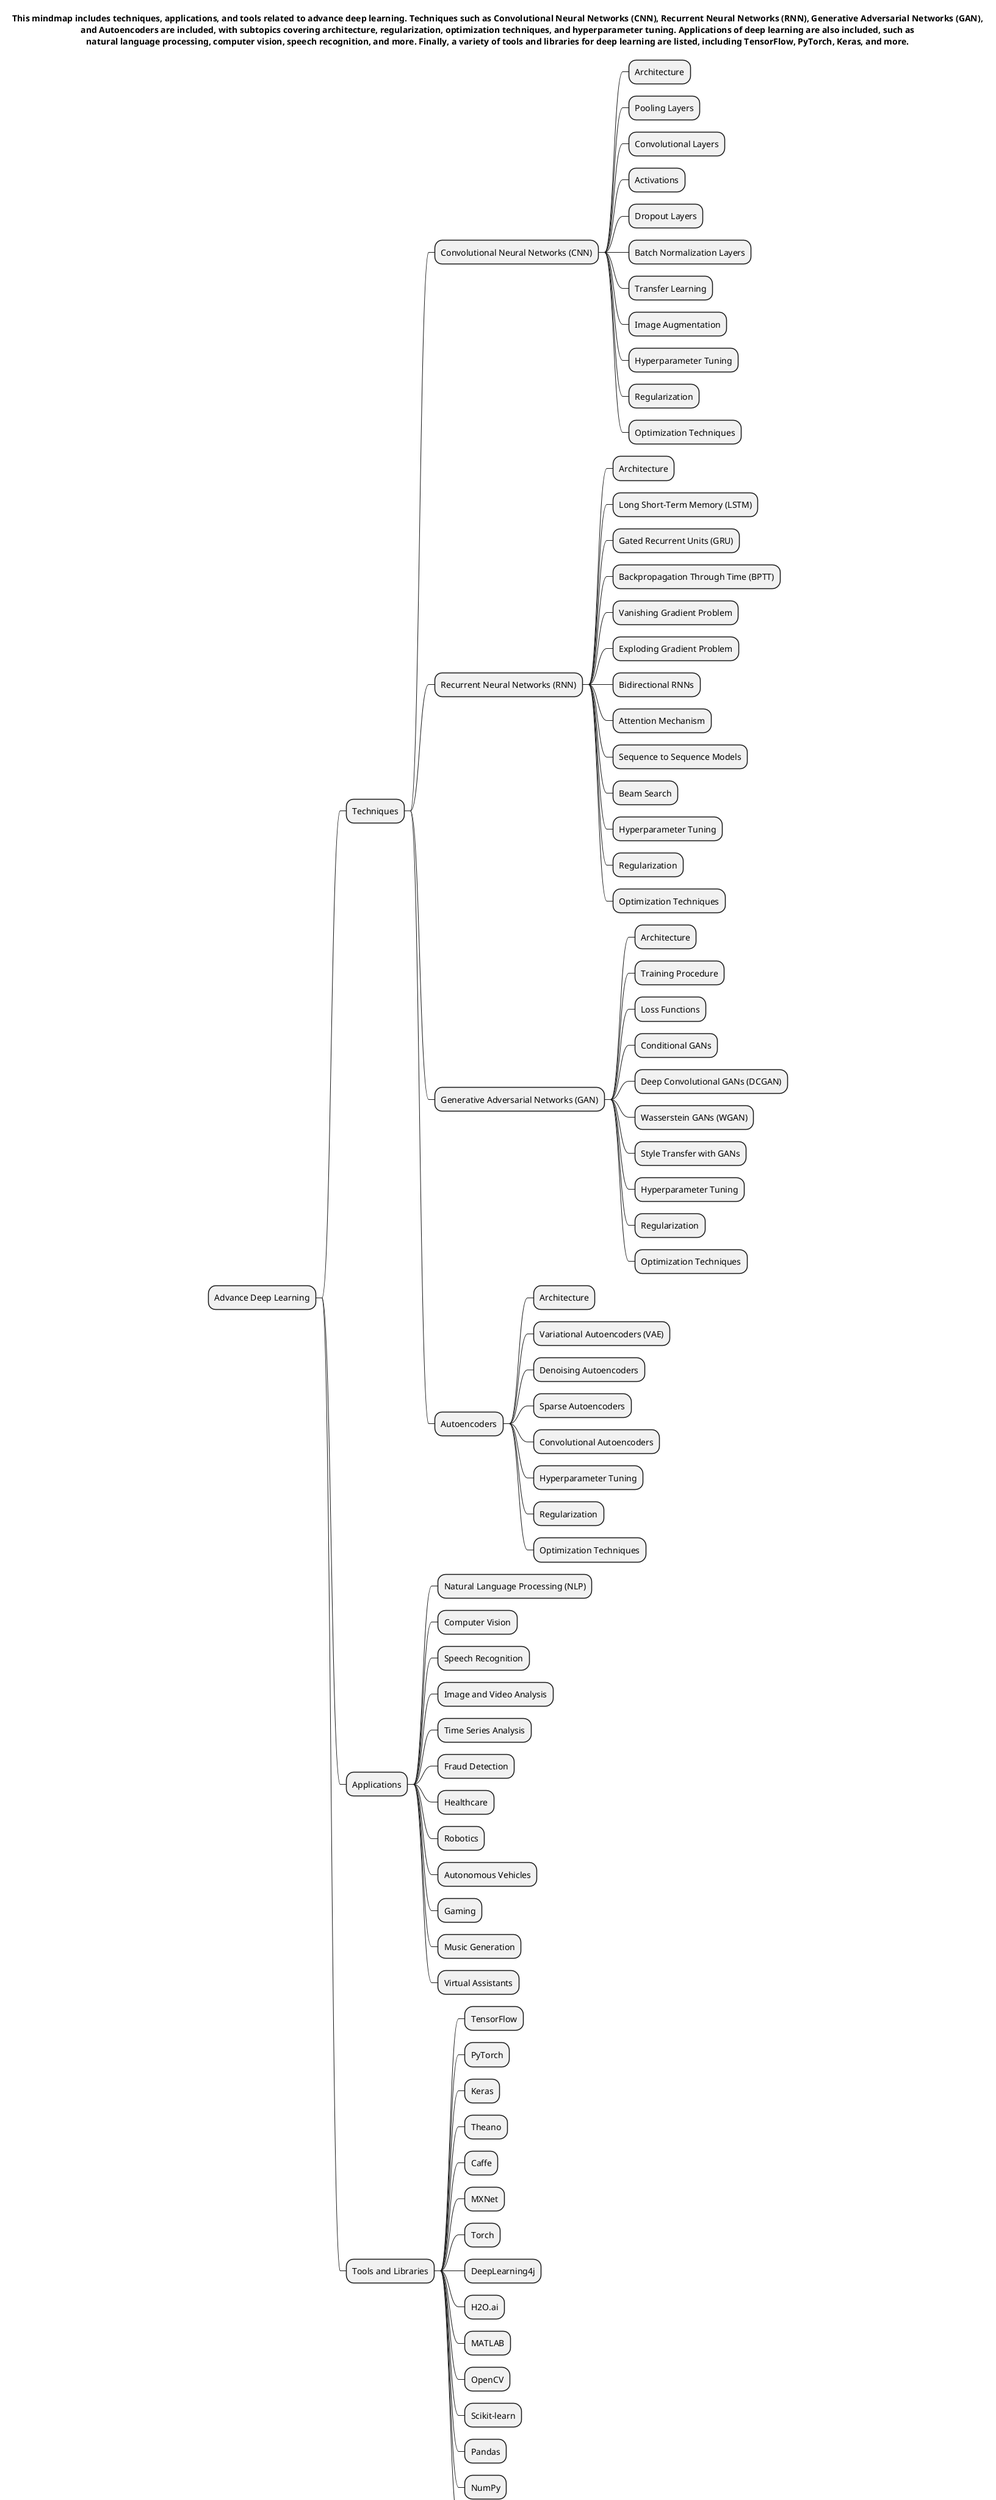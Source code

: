 @startmindmap

title This mindmap includes techniques, applications, and tools related to advance deep learning. Techniques such as Convolutional Neural Networks (CNN), Recurrent Neural Networks (RNN), Generative Adversarial Networks (GAN),\n and Autoencoders are included, with subtopics covering architecture, regularization, optimization techniques, and hyperparameter tuning. Applications of deep learning are also included, such as \nnatural language processing, computer vision, speech recognition, and more. Finally, a variety of tools and libraries for deep learning are listed, including TensorFlow, PyTorch, Keras, and more.

* Advance Deep Learning
** Techniques
*** Convolutional Neural Networks (CNN)
**** Architecture
**** Pooling Layers
**** Convolutional Layers
**** Activations
**** Dropout Layers
**** Batch Normalization Layers
**** Transfer Learning
**** Image Augmentation
**** Hyperparameter Tuning
**** Regularization
**** Optimization Techniques
*** Recurrent Neural Networks (RNN)
**** Architecture
**** Long Short-Term Memory (LSTM)
**** Gated Recurrent Units (GRU)
**** Backpropagation Through Time (BPTT)
**** Vanishing Gradient Problem
**** Exploding Gradient Problem
**** Bidirectional RNNs
**** Attention Mechanism
**** Sequence to Sequence Models
**** Beam Search
**** Hyperparameter Tuning
**** Regularization
**** Optimization Techniques
*** Generative Adversarial Networks (GAN)
**** Architecture
**** Training Procedure
**** Loss Functions
**** Conditional GANs
**** Deep Convolutional GANs (DCGAN)
**** Wasserstein GANs (WGAN)
**** Style Transfer with GANs
**** Hyperparameter Tuning
**** Regularization
**** Optimization Techniques
*** Autoencoders
**** Architecture
**** Variational Autoencoders (VAE)
**** Denoising Autoencoders
**** Sparse Autoencoders
**** Convolutional Autoencoders
**** Hyperparameter Tuning
**** Regularization
**** Optimization Techniques
** Applications
*** Natural Language Processing (NLP)
*** Computer Vision
*** Speech Recognition
*** Image and Video Analysis
*** Time Series Analysis
*** Fraud Detection
*** Healthcare
*** Robotics
*** Autonomous Vehicles
*** Gaming
*** Music Generation
*** Virtual Assistants
** Tools and Libraries
*** TensorFlow
*** PyTorch
*** Keras
*** Theano
*** Caffe
*** MXNet
*** Torch
*** DeepLearning4j
*** H2O.ai
*** MATLAB
*** OpenCV
*** Scikit-learn
*** Pandas
*** NumPy
*** SciPy
@endmindmap
